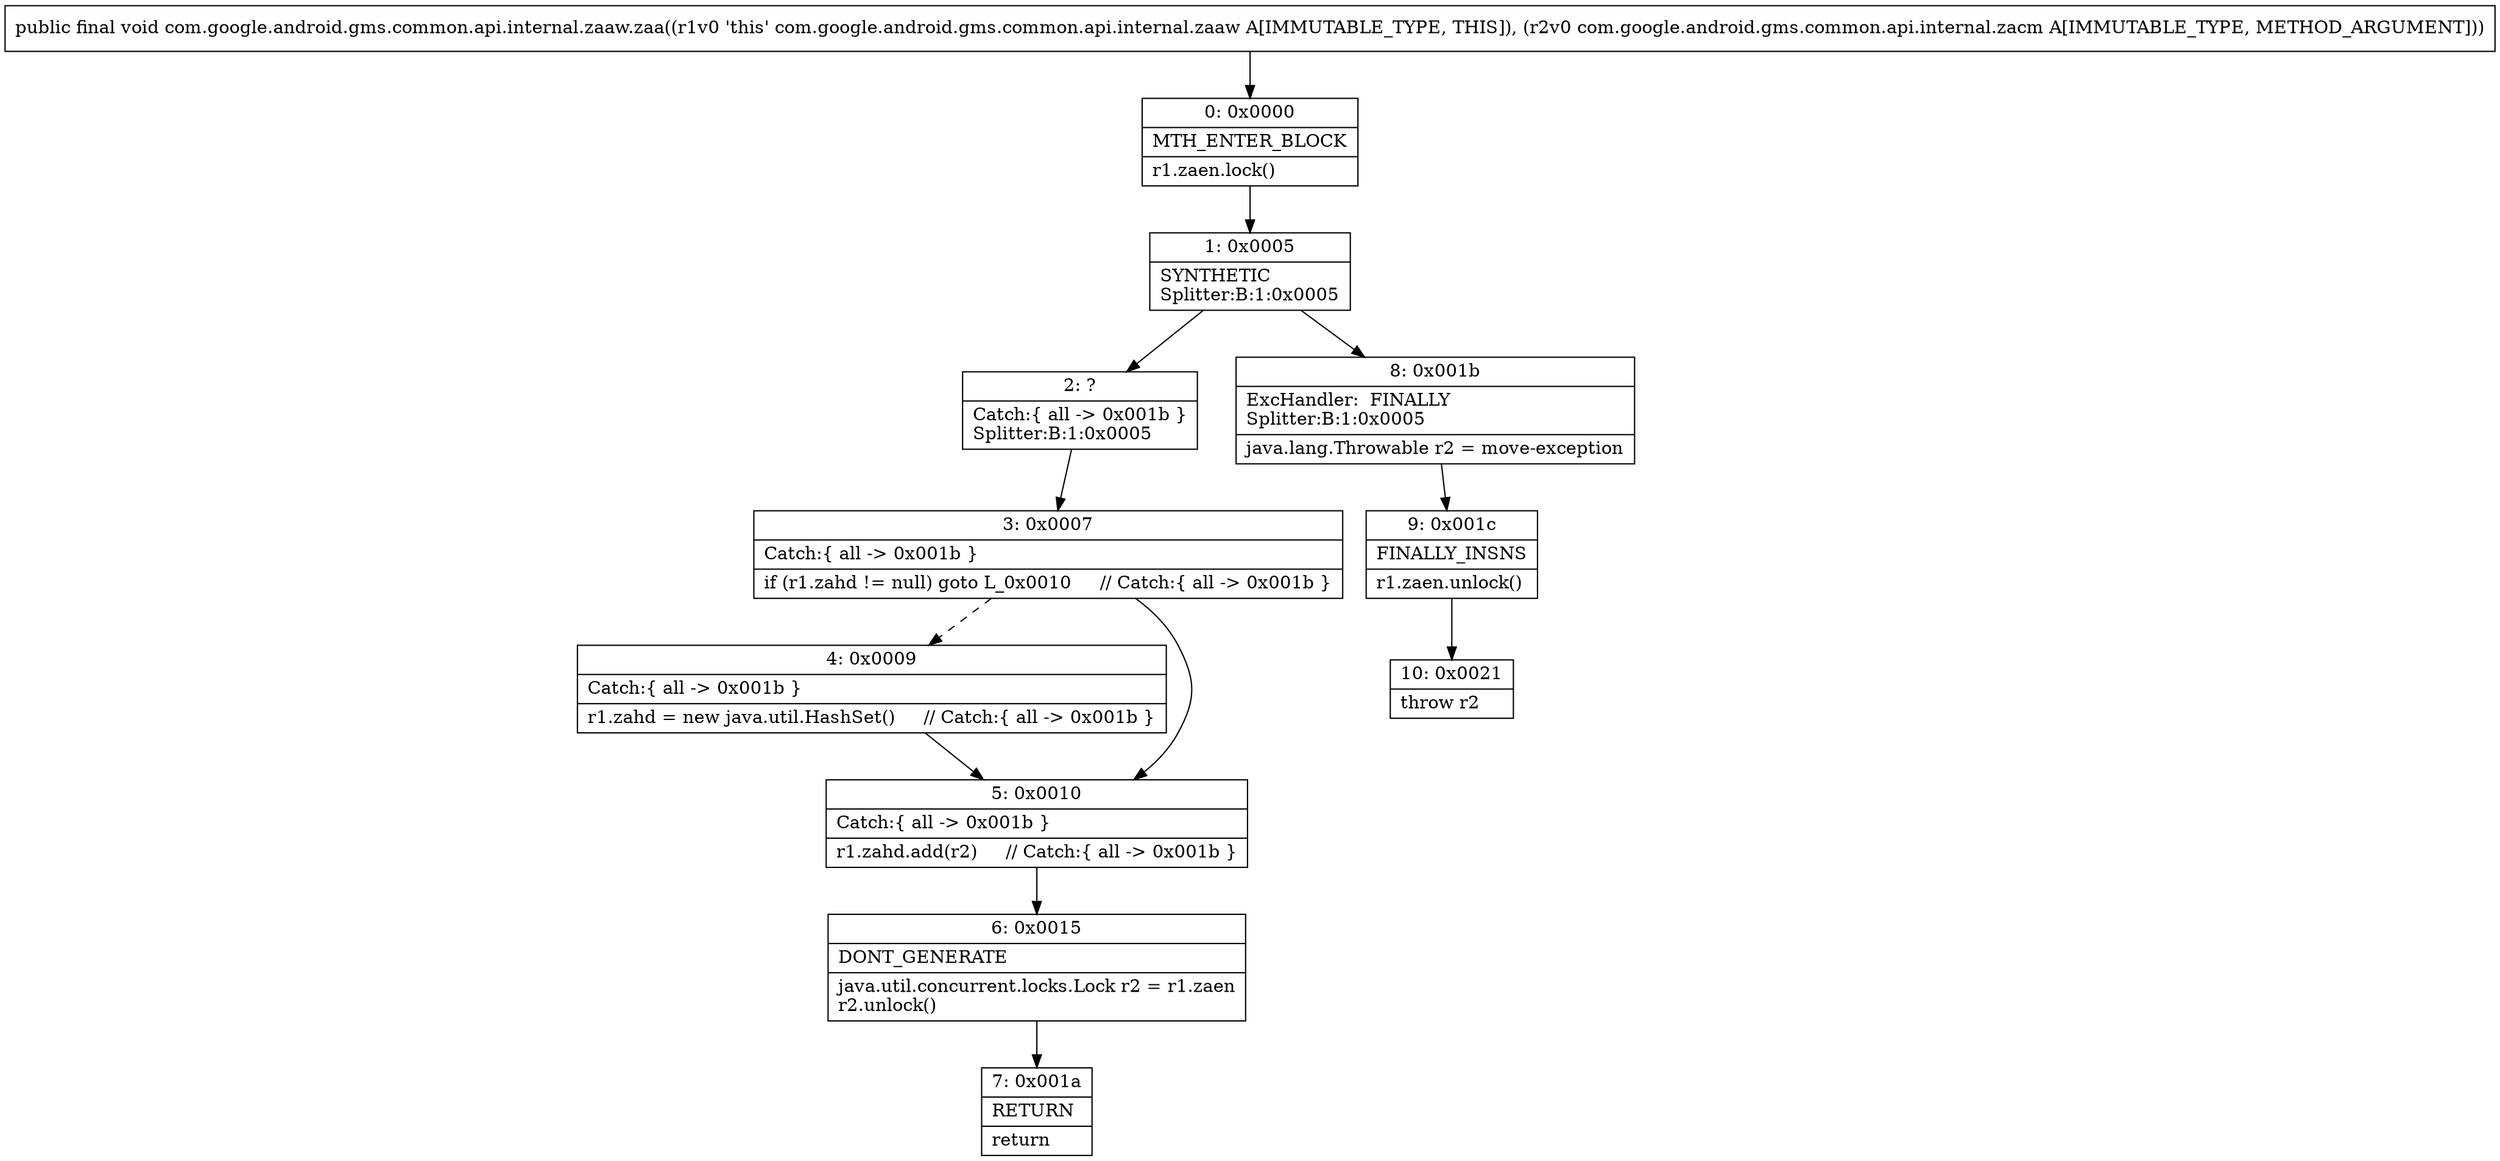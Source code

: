 digraph "CFG forcom.google.android.gms.common.api.internal.zaaw.zaa(Lcom\/google\/android\/gms\/common\/api\/internal\/zacm;)V" {
Node_0 [shape=record,label="{0\:\ 0x0000|MTH_ENTER_BLOCK\l|r1.zaen.lock()\l}"];
Node_1 [shape=record,label="{1\:\ 0x0005|SYNTHETIC\lSplitter:B:1:0x0005\l}"];
Node_2 [shape=record,label="{2\:\ ?|Catch:\{ all \-\> 0x001b \}\lSplitter:B:1:0x0005\l}"];
Node_3 [shape=record,label="{3\:\ 0x0007|Catch:\{ all \-\> 0x001b \}\l|if (r1.zahd != null) goto L_0x0010     \/\/ Catch:\{ all \-\> 0x001b \}\l}"];
Node_4 [shape=record,label="{4\:\ 0x0009|Catch:\{ all \-\> 0x001b \}\l|r1.zahd = new java.util.HashSet()     \/\/ Catch:\{ all \-\> 0x001b \}\l}"];
Node_5 [shape=record,label="{5\:\ 0x0010|Catch:\{ all \-\> 0x001b \}\l|r1.zahd.add(r2)     \/\/ Catch:\{ all \-\> 0x001b \}\l}"];
Node_6 [shape=record,label="{6\:\ 0x0015|DONT_GENERATE\l|java.util.concurrent.locks.Lock r2 = r1.zaen\lr2.unlock()\l}"];
Node_7 [shape=record,label="{7\:\ 0x001a|RETURN\l|return\l}"];
Node_8 [shape=record,label="{8\:\ 0x001b|ExcHandler:  FINALLY\lSplitter:B:1:0x0005\l|java.lang.Throwable r2 = move\-exception\l}"];
Node_9 [shape=record,label="{9\:\ 0x001c|FINALLY_INSNS\l|r1.zaen.unlock()\l}"];
Node_10 [shape=record,label="{10\:\ 0x0021|throw r2\l}"];
MethodNode[shape=record,label="{public final void com.google.android.gms.common.api.internal.zaaw.zaa((r1v0 'this' com.google.android.gms.common.api.internal.zaaw A[IMMUTABLE_TYPE, THIS]), (r2v0 com.google.android.gms.common.api.internal.zacm A[IMMUTABLE_TYPE, METHOD_ARGUMENT])) }"];
MethodNode -> Node_0;
Node_0 -> Node_1;
Node_1 -> Node_2;
Node_1 -> Node_8;
Node_2 -> Node_3;
Node_3 -> Node_4[style=dashed];
Node_3 -> Node_5;
Node_4 -> Node_5;
Node_5 -> Node_6;
Node_6 -> Node_7;
Node_8 -> Node_9;
Node_9 -> Node_10;
}

